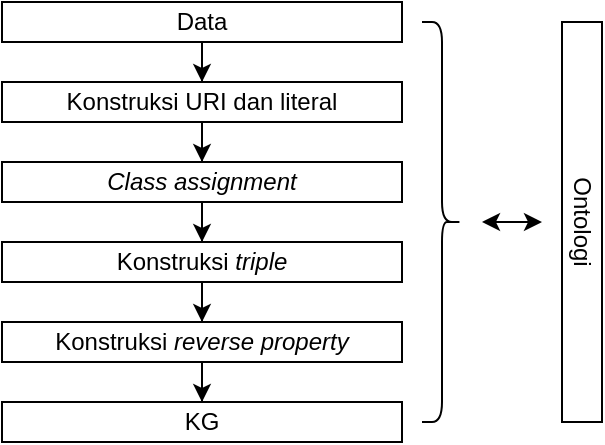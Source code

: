 <mxfile scale="3" border="0">
    <diagram id="vky1z1EPbJYW4nFhfN_t" name="Page-1">
        <mxGraphModel dx="434" dy="568" grid="1" gridSize="10" guides="1" tooltips="1" connect="1" arrows="1" fold="1" page="1" pageScale="1" pageWidth="850" pageHeight="1100" math="0" shadow="0">
            <root>
                <mxCell id="0"/>
                <mxCell id="1" parent="0"/>
                <mxCell id="13" style="edgeStyle=orthogonalEdgeStyle;rounded=0;orthogonalLoop=1;jettySize=auto;html=1;entryX=0.5;entryY=0;entryDx=0;entryDy=0;startArrow=none;startFill=0;" edge="1" parent="1" source="2" target="3">
                    <mxGeometry relative="1" as="geometry"/>
                </mxCell>
                <mxCell id="2" value="Data" style="whiteSpace=wrap;html=1;" vertex="1" parent="1">
                    <mxGeometry x="120" y="160" width="200" height="20" as="geometry"/>
                </mxCell>
                <mxCell id="14" style="edgeStyle=orthogonalEdgeStyle;rounded=0;orthogonalLoop=1;jettySize=auto;html=1;startArrow=none;startFill=0;" edge="1" parent="1" source="3" target="4">
                    <mxGeometry relative="1" as="geometry"/>
                </mxCell>
                <mxCell id="3" value="Konstruksi URI dan literal" style="whiteSpace=wrap;html=1;" vertex="1" parent="1">
                    <mxGeometry x="120" y="200" width="200" height="20" as="geometry"/>
                </mxCell>
                <mxCell id="15" style="edgeStyle=orthogonalEdgeStyle;rounded=0;orthogonalLoop=1;jettySize=auto;html=1;entryX=0.5;entryY=0;entryDx=0;entryDy=0;startArrow=none;startFill=0;" edge="1" parent="1" source="4" target="5">
                    <mxGeometry relative="1" as="geometry"/>
                </mxCell>
                <mxCell id="4" value="&lt;i&gt;Class assignment&lt;/i&gt;" style="whiteSpace=wrap;html=1;" vertex="1" parent="1">
                    <mxGeometry x="120" y="240" width="200" height="20" as="geometry"/>
                </mxCell>
                <mxCell id="16" style="edgeStyle=orthogonalEdgeStyle;rounded=0;orthogonalLoop=1;jettySize=auto;html=1;startArrow=none;startFill=0;" edge="1" parent="1" source="5" target="6">
                    <mxGeometry relative="1" as="geometry"/>
                </mxCell>
                <mxCell id="5" value="Konstruksi &lt;i&gt;triple&lt;/i&gt;" style="whiteSpace=wrap;html=1;" vertex="1" parent="1">
                    <mxGeometry x="120" y="280" width="200" height="20" as="geometry"/>
                </mxCell>
                <mxCell id="17" style="edgeStyle=orthogonalEdgeStyle;rounded=0;orthogonalLoop=1;jettySize=auto;html=1;startArrow=none;startFill=0;" edge="1" parent="1" source="6" target="7">
                    <mxGeometry relative="1" as="geometry"/>
                </mxCell>
                <mxCell id="6" value="Konstruksi &lt;i&gt;reverse property&lt;/i&gt;" style="whiteSpace=wrap;html=1;" vertex="1" parent="1">
                    <mxGeometry x="120" y="320" width="200" height="20" as="geometry"/>
                </mxCell>
                <mxCell id="7" value="KG" style="whiteSpace=wrap;html=1;" vertex="1" parent="1">
                    <mxGeometry x="120" y="360" width="200" height="20" as="geometry"/>
                </mxCell>
                <mxCell id="11" style="edgeStyle=orthogonalEdgeStyle;rounded=0;orthogonalLoop=1;jettySize=auto;html=1;startArrow=classic;startFill=1;" edge="1" parent="1">
                    <mxGeometry relative="1" as="geometry">
                        <mxPoint x="390" y="270" as="sourcePoint"/>
                        <mxPoint x="360" y="270" as="targetPoint"/>
                    </mxGeometry>
                </mxCell>
                <mxCell id="9" value="Ontologi" style="whiteSpace=wrap;html=1;rotation=90;" vertex="1" parent="1">
                    <mxGeometry x="310" y="260" width="200" height="20" as="geometry"/>
                </mxCell>
                <mxCell id="10" value="" style="shape=curlyBracket;whiteSpace=wrap;html=1;rounded=1;flipH=1;" vertex="1" parent="1">
                    <mxGeometry x="330" y="170" width="20" height="200" as="geometry"/>
                </mxCell>
            </root>
        </mxGraphModel>
    </diagram>
</mxfile>